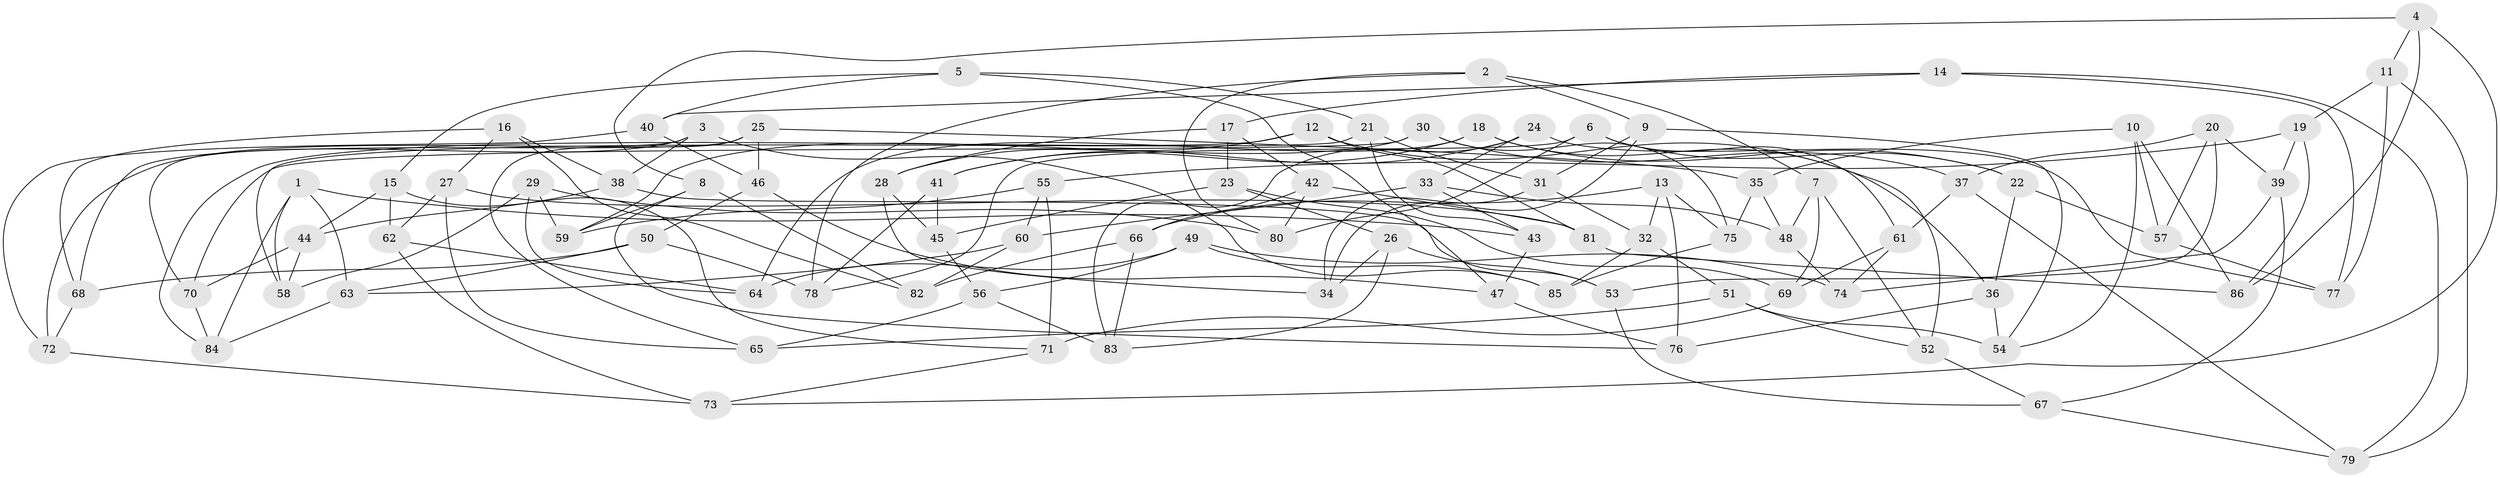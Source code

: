 // Generated by graph-tools (version 1.1) at 2025/57/03/09/25 04:57:59]
// undirected, 86 vertices, 172 edges
graph export_dot {
graph [start="1"]
  node [color=gray90,style=filled];
  1;
  2;
  3;
  4;
  5;
  6;
  7;
  8;
  9;
  10;
  11;
  12;
  13;
  14;
  15;
  16;
  17;
  18;
  19;
  20;
  21;
  22;
  23;
  24;
  25;
  26;
  27;
  28;
  29;
  30;
  31;
  32;
  33;
  34;
  35;
  36;
  37;
  38;
  39;
  40;
  41;
  42;
  43;
  44;
  45;
  46;
  47;
  48;
  49;
  50;
  51;
  52;
  53;
  54;
  55;
  56;
  57;
  58;
  59;
  60;
  61;
  62;
  63;
  64;
  65;
  66;
  67;
  68;
  69;
  70;
  71;
  72;
  73;
  74;
  75;
  76;
  77;
  78;
  79;
  80;
  81;
  82;
  83;
  84;
  85;
  86;
  1 -- 84;
  1 -- 43;
  1 -- 63;
  1 -- 58;
  2 -- 80;
  2 -- 9;
  2 -- 78;
  2 -- 7;
  3 -- 72;
  3 -- 38;
  3 -- 70;
  3 -- 85;
  4 -- 73;
  4 -- 11;
  4 -- 86;
  4 -- 8;
  5 -- 47;
  5 -- 40;
  5 -- 15;
  5 -- 21;
  6 -- 22;
  6 -- 61;
  6 -- 80;
  6 -- 78;
  7 -- 52;
  7 -- 48;
  7 -- 69;
  8 -- 76;
  8 -- 82;
  8 -- 59;
  9 -- 54;
  9 -- 31;
  9 -- 34;
  10 -- 35;
  10 -- 57;
  10 -- 86;
  10 -- 54;
  11 -- 77;
  11 -- 79;
  11 -- 19;
  12 -- 84;
  12 -- 28;
  12 -- 81;
  12 -- 36;
  13 -- 32;
  13 -- 75;
  13 -- 76;
  13 -- 66;
  14 -- 17;
  14 -- 40;
  14 -- 79;
  14 -- 77;
  15 -- 44;
  15 -- 62;
  15 -- 71;
  16 -- 68;
  16 -- 27;
  16 -- 82;
  16 -- 38;
  17 -- 42;
  17 -- 28;
  17 -- 23;
  18 -- 52;
  18 -- 22;
  18 -- 41;
  18 -- 64;
  19 -- 86;
  19 -- 55;
  19 -- 39;
  20 -- 53;
  20 -- 37;
  20 -- 57;
  20 -- 39;
  21 -- 43;
  21 -- 58;
  21 -- 31;
  22 -- 57;
  22 -- 36;
  23 -- 45;
  23 -- 69;
  23 -- 26;
  24 -- 83;
  24 -- 77;
  24 -- 33;
  24 -- 41;
  25 -- 68;
  25 -- 65;
  25 -- 46;
  25 -- 35;
  26 -- 34;
  26 -- 53;
  26 -- 83;
  27 -- 65;
  27 -- 62;
  27 -- 81;
  28 -- 34;
  28 -- 45;
  29 -- 64;
  29 -- 80;
  29 -- 58;
  29 -- 59;
  30 -- 75;
  30 -- 37;
  30 -- 59;
  30 -- 70;
  31 -- 34;
  31 -- 32;
  32 -- 85;
  32 -- 51;
  33 -- 60;
  33 -- 48;
  33 -- 43;
  35 -- 48;
  35 -- 75;
  36 -- 76;
  36 -- 54;
  37 -- 61;
  37 -- 79;
  38 -- 44;
  38 -- 53;
  39 -- 67;
  39 -- 74;
  40 -- 72;
  40 -- 46;
  41 -- 45;
  41 -- 78;
  42 -- 81;
  42 -- 66;
  42 -- 80;
  43 -- 47;
  44 -- 70;
  44 -- 58;
  45 -- 56;
  46 -- 47;
  46 -- 50;
  47 -- 76;
  48 -- 74;
  49 -- 85;
  49 -- 56;
  49 -- 64;
  49 -- 74;
  50 -- 68;
  50 -- 78;
  50 -- 63;
  51 -- 54;
  51 -- 52;
  51 -- 65;
  52 -- 67;
  53 -- 67;
  55 -- 59;
  55 -- 60;
  55 -- 71;
  56 -- 83;
  56 -- 65;
  57 -- 77;
  60 -- 82;
  60 -- 63;
  61 -- 74;
  61 -- 69;
  62 -- 64;
  62 -- 73;
  63 -- 84;
  66 -- 82;
  66 -- 83;
  67 -- 79;
  68 -- 72;
  69 -- 71;
  70 -- 84;
  71 -- 73;
  72 -- 73;
  75 -- 85;
  81 -- 86;
}
